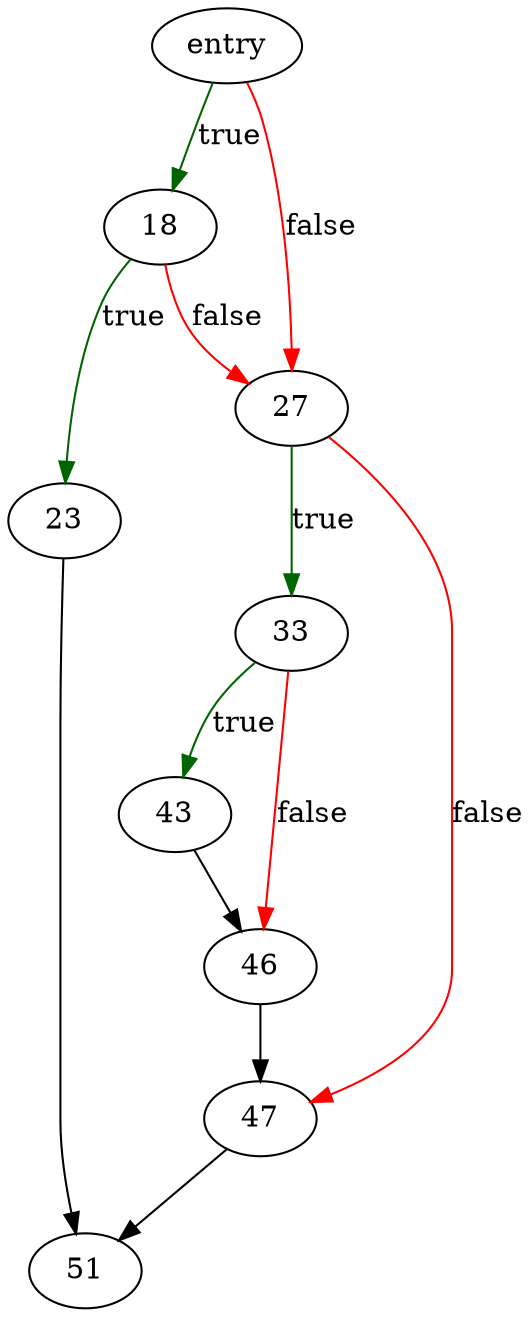 digraph "btreeEndTransaction" {
	// Node definitions.
	1 [label=entry];
	18;
	23;
	27;
	33;
	43;
	46;
	47;
	51;

	// Edge definitions.
	1 -> 18 [
		color=darkgreen
		label=true
	];
	1 -> 27 [
		color=red
		label=false
	];
	18 -> 23 [
		color=darkgreen
		label=true
	];
	18 -> 27 [
		color=red
		label=false
	];
	23 -> 51;
	27 -> 33 [
		color=darkgreen
		label=true
	];
	27 -> 47 [
		color=red
		label=false
	];
	33 -> 43 [
		color=darkgreen
		label=true
	];
	33 -> 46 [
		color=red
		label=false
	];
	43 -> 46;
	46 -> 47;
	47 -> 51;
}